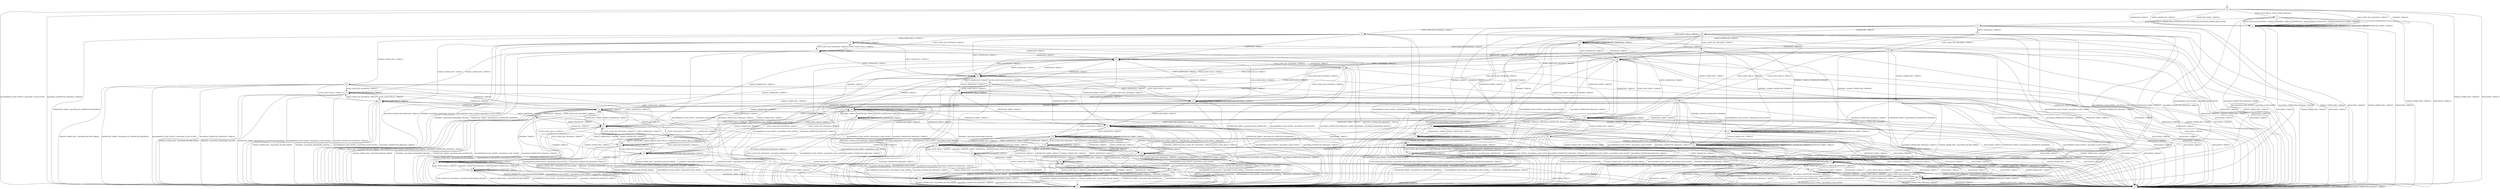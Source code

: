 digraph h5 {
s0 [label="s0"];
s1 [label="s1"];
s2 [label="s2"];
s3 [label="s3"];
s4 [label="s4"];
s5 [label="s5"];
s6 [label="s6"];
s7 [label="s7"];
s27 [label="s27"];
s28 [label="s28"];
s29 [label="s29"];
s53 [label="s53"];
s8 [label="s8"];
s9 [label="s9"];
s10 [label="s10"];
s11 [label="s11"];
s12 [label="s12"];
s24 [label="s24"];
s36 [label="s36"];
s37 [label="s37"];
s38 [label="s38"];
s39 [label="s39"];
s40 [label="s40"];
s54 [label="s54"];
s55 [label="s55"];
s57 [label="s57"];
s13 [label="s13"];
s14 [label="s14"];
s15 [label="s15"];
s16 [label="s16"];
s17 [label="s17"];
s18 [label="s18"];
s25 [label="s25"];
s26 [label="s26"];
s30 [label="s30"];
s31 [label="s31"];
s32 [label="s32"];
s47 [label="s47"];
s48 [label="s48"];
s49 [label="s49"];
s56 [label="s56"];
s19 [label="s19"];
s20 [label="s20"];
s21 [label="s21"];
s22 [label="s22"];
s33 [label="s33"];
s34 [label="s34"];
s35 [label="s35"];
s41 [label="s41"];
s42 [label="s42"];
s43 [label="s43"];
s52 [label="s52"];
s23 [label="s23"];
s44 [label="s44"];
s45 [label="s45"];
s46 [label="s46"];
s50 [label="s50"];
s51 [label="s51"];
s0 -> s1 [label="ECDH_CLIENT_HELLO / HELLO_VERIFY_REQUEST+"];
s0 -> s2 [label="ECDH_CLIENT_KEY_EXCHANGE / TIMEOUT"];
s0 -> s3 [label="CHANGE_CIPHER_SPEC / TIMEOUT"];
s0 -> s2 [label="FINISHED / TIMEOUT"];
s0 -> s3 [label="APPLICATION / TIMEOUT"];
s0 -> s2 [label="CERTIFICATE / TIMEOUT"];
s0 -> s2 [label="EMPTY_CERTIFICATE / TIMEOUT"];
s0 -> s2 [label="CERTIFICATE_VERIFY / TIMEOUT"];
s0 -> s4 [label="Alert(WARNING,CLOSE_NOTIFY) / Alert(FATAL,CLOSE_NOTIFY)"];
s0 -> s4 [label="Alert(FATAL,UNEXPECTED_MESSAGE) / TIMEOUT"];
s1 -> s5 [label="ECDH_CLIENT_HELLO / SERVER_HELLO,CERTIFICATE,ECDHE_SERVER_KEY_EXCHANGE,SERVER_HELLO_DONE"];
s1 -> s2 [label="ECDH_CLIENT_KEY_EXCHANGE / TIMEOUT"];
s1 -> s3 [label="CHANGE_CIPHER_SPEC / TIMEOUT"];
s1 -> s2 [label="FINISHED / TIMEOUT"];
s1 -> s3 [label="APPLICATION / TIMEOUT"];
s1 -> s2 [label="CERTIFICATE / TIMEOUT"];
s1 -> s2 [label="EMPTY_CERTIFICATE / TIMEOUT"];
s1 -> s2 [label="CERTIFICATE_VERIFY / TIMEOUT"];
s1 -> s4 [label="Alert(WARNING,CLOSE_NOTIFY) / Alert(FATAL,CLOSE_NOTIFY)"];
s1 -> s4 [label="Alert(FATAL,UNEXPECTED_MESSAGE) / TIMEOUT"];
s2 -> s2 [label="ECDH_CLIENT_HELLO / TIMEOUT"];
s2 -> s2 [label="ECDH_CLIENT_KEY_EXCHANGE / TIMEOUT"];
s2 -> s3 [label="CHANGE_CIPHER_SPEC / TIMEOUT"];
s2 -> s2 [label="FINISHED / TIMEOUT"];
s2 -> s3 [label="APPLICATION / TIMEOUT"];
s2 -> s2 [label="CERTIFICATE / TIMEOUT"];
s2 -> s2 [label="EMPTY_CERTIFICATE / TIMEOUT"];
s2 -> s2 [label="CERTIFICATE_VERIFY / TIMEOUT"];
s2 -> s4 [label="Alert(WARNING,CLOSE_NOTIFY) / Alert(FATAL,CLOSE_NOTIFY)"];
s2 -> s4 [label="Alert(FATAL,UNEXPECTED_MESSAGE) / TIMEOUT"];
s3 -> s3 [label="ECDH_CLIENT_HELLO / TIMEOUT"];
s3 -> s3 [label="ECDH_CLIENT_KEY_EXCHANGE / TIMEOUT"];
s3 -> s3 [label="CHANGE_CIPHER_SPEC / TIMEOUT"];
s3 -> s3 [label="FINISHED / TIMEOUT"];
s3 -> s3 [label="APPLICATION / TIMEOUT"];
s3 -> s3 [label="CERTIFICATE / TIMEOUT"];
s3 -> s3 [label="EMPTY_CERTIFICATE / TIMEOUT"];
s3 -> s3 [label="CERTIFICATE_VERIFY / TIMEOUT"];
s3 -> s3 [label="Alert(WARNING,CLOSE_NOTIFY) / TIMEOUT"];
s3 -> s3 [label="Alert(FATAL,UNEXPECTED_MESSAGE) / TIMEOUT"];
s4 -> s4 [label="ECDH_CLIENT_HELLO / SOCKET_CLOSED"];
s4 -> s4 [label="ECDH_CLIENT_KEY_EXCHANGE / SOCKET_CLOSED"];
s4 -> s4 [label="CHANGE_CIPHER_SPEC / SOCKET_CLOSED"];
s4 -> s4 [label="FINISHED / SOCKET_CLOSED"];
s4 -> s4 [label="APPLICATION / SOCKET_CLOSED"];
s4 -> s4 [label="CERTIFICATE / SOCKET_CLOSED"];
s4 -> s4 [label="EMPTY_CERTIFICATE / SOCKET_CLOSED"];
s4 -> s4 [label="CERTIFICATE_VERIFY / SOCKET_CLOSED"];
s4 -> s4 [label="Alert(WARNING,CLOSE_NOTIFY) / SOCKET_CLOSED"];
s4 -> s4 [label="Alert(FATAL,UNEXPECTED_MESSAGE) / SOCKET_CLOSED"];
s5 -> s27 [label="ECDH_CLIENT_HELLO / TIMEOUT"];
s5 -> s6 [label="ECDH_CLIENT_KEY_EXCHANGE / TIMEOUT"];
s5 -> s3 [label="CHANGE_CIPHER_SPEC / TIMEOUT"];
s5 -> s7 [label="FINISHED / TIMEOUT"];
s5 -> s3 [label="APPLICATION / TIMEOUT"];
s5 -> s28 [label="CERTIFICATE / TIMEOUT"];
s5 -> s53 [label="EMPTY_CERTIFICATE / TIMEOUT"];
s5 -> s29 [label="CERTIFICATE_VERIFY / TIMEOUT"];
s5 -> s4 [label="Alert(WARNING,CLOSE_NOTIFY) / Alert(FATAL,CLOSE_NOTIFY)"];
s5 -> s4 [label="Alert(FATAL,UNEXPECTED_MESSAGE) / TIMEOUT"];
s6 -> s8 [label="ECDH_CLIENT_HELLO / TIMEOUT"];
s6 -> s9 [label="ECDH_CLIENT_KEY_EXCHANGE / TIMEOUT"];
s6 -> s10 [label="CHANGE_CIPHER_SPEC / TIMEOUT"];
s6 -> s11 [label="FINISHED / CHANGE_CIPHER_SPEC,FINISHED"];
s6 -> s3 [label="APPLICATION / TIMEOUT"];
s6 -> s12 [label="CERTIFICATE / TIMEOUT"];
s6 -> s24 [label="EMPTY_CERTIFICATE / TIMEOUT"];
s6 -> s4 [label="CERTIFICATE_VERIFY / Alert(FATAL,NO_CERTIFICATE_RESERVED)"];
s6 -> s4 [label="Alert(WARNING,CLOSE_NOTIFY) / Alert(FATAL,CLOSE_NOTIFY)"];
s6 -> s4 [label="Alert(FATAL,UNEXPECTED_MESSAGE) / TIMEOUT"];
s7 -> s7 [label="ECDH_CLIENT_HELLO / TIMEOUT"];
s7 -> s4 [label="ECDH_CLIENT_KEY_EXCHANGE / Alert(FATAL,HANDSHAKE_FAILURE)"];
s7 -> s3 [label="CHANGE_CIPHER_SPEC / TIMEOUT"];
s7 -> s7 [label="FINISHED / TIMEOUT"];
s7 -> s3 [label="APPLICATION / TIMEOUT"];
s7 -> s7 [label="CERTIFICATE / TIMEOUT"];
s7 -> s7 [label="EMPTY_CERTIFICATE / TIMEOUT"];
s7 -> s29 [label="CERTIFICATE_VERIFY / TIMEOUT"];
s7 -> s4 [label="Alert(WARNING,CLOSE_NOTIFY) / Alert(FATAL,CLOSE_NOTIFY)"];
s7 -> s4 [label="Alert(FATAL,UNEXPECTED_MESSAGE) / TIMEOUT"];
s27 -> s27 [label="ECDH_CLIENT_HELLO / TIMEOUT"];
s27 -> s9 [label="ECDH_CLIENT_KEY_EXCHANGE / TIMEOUT"];
s27 -> s3 [label="CHANGE_CIPHER_SPEC / TIMEOUT"];
s27 -> s7 [label="FINISHED / TIMEOUT"];
s27 -> s3 [label="APPLICATION / TIMEOUT"];
s27 -> s36 [label="CERTIFICATE / TIMEOUT"];
s27 -> s27 [label="EMPTY_CERTIFICATE / TIMEOUT"];
s27 -> s29 [label="CERTIFICATE_VERIFY / TIMEOUT"];
s27 -> s4 [label="Alert(WARNING,CLOSE_NOTIFY) / Alert(FATAL,CLOSE_NOTIFY)"];
s27 -> s4 [label="Alert(FATAL,UNEXPECTED_MESSAGE) / TIMEOUT"];
s28 -> s54 [label="ECDH_CLIENT_HELLO / TIMEOUT"];
s28 -> s37 [label="ECDH_CLIENT_KEY_EXCHANGE / TIMEOUT"];
s28 -> s3 [label="CHANGE_CIPHER_SPEC / TIMEOUT"];
s28 -> s38 [label="FINISHED / TIMEOUT"];
s28 -> s3 [label="APPLICATION / TIMEOUT"];
s28 -> s36 [label="CERTIFICATE / TIMEOUT"];
s28 -> s27 [label="EMPTY_CERTIFICATE / TIMEOUT"];
s28 -> s57 [label="CERTIFICATE_VERIFY / TIMEOUT"];
s28 -> s4 [label="Alert(WARNING,CLOSE_NOTIFY) / Alert(FATAL,CLOSE_NOTIFY)"];
s28 -> s4 [label="Alert(FATAL,UNEXPECTED_MESSAGE) / TIMEOUT"];
s29 -> s29 [label="ECDH_CLIENT_HELLO / TIMEOUT"];
s29 -> s39 [label="ECDH_CLIENT_KEY_EXCHANGE / TIMEOUT"];
s29 -> s3 [label="CHANGE_CIPHER_SPEC / TIMEOUT"];
s29 -> s29 [label="FINISHED / TIMEOUT"];
s29 -> s3 [label="APPLICATION / TIMEOUT"];
s29 -> s40 [label="CERTIFICATE / TIMEOUT"];
s29 -> s29 [label="EMPTY_CERTIFICATE / TIMEOUT"];
s29 -> s29 [label="CERTIFICATE_VERIFY / TIMEOUT"];
s29 -> s4 [label="Alert(WARNING,CLOSE_NOTIFY) / Alert(FATAL,CLOSE_NOTIFY)"];
s29 -> s4 [label="Alert(FATAL,UNEXPECTED_MESSAGE) / TIMEOUT"];
s53 -> s54 [label="ECDH_CLIENT_HELLO / TIMEOUT"];
s53 -> s55 [label="ECDH_CLIENT_KEY_EXCHANGE / TIMEOUT"];
s53 -> s3 [label="CHANGE_CIPHER_SPEC / TIMEOUT"];
s53 -> s38 [label="FINISHED / TIMEOUT"];
s53 -> s3 [label="APPLICATION / TIMEOUT"];
s53 -> s36 [label="CERTIFICATE / TIMEOUT"];
s53 -> s27 [label="EMPTY_CERTIFICATE / TIMEOUT"];
s53 -> s57 [label="CERTIFICATE_VERIFY / TIMEOUT"];
s53 -> s4 [label="Alert(WARNING,CLOSE_NOTIFY) / Alert(FATAL,CLOSE_NOTIFY)"];
s53 -> s4 [label="Alert(FATAL,UNEXPECTED_MESSAGE) / TIMEOUT"];
s8 -> s8 [label="ECDH_CLIENT_HELLO / TIMEOUT"];
s8 -> s9 [label="ECDH_CLIENT_KEY_EXCHANGE / TIMEOUT"];
s8 -> s13 [label="CHANGE_CIPHER_SPEC / TIMEOUT"];
s8 -> s4 [label="FINISHED / Alert(FATAL,HANDSHAKE_FAILURE)"];
s8 -> s3 [label="APPLICATION / TIMEOUT"];
s8 -> s12 [label="CERTIFICATE / TIMEOUT"];
s8 -> s24 [label="EMPTY_CERTIFICATE / TIMEOUT"];
s8 -> s30 [label="CERTIFICATE_VERIFY / TIMEOUT"];
s8 -> s4 [label="Alert(WARNING,CLOSE_NOTIFY) / Alert(FATAL,CLOSE_NOTIFY)"];
s8 -> s4 [label="Alert(FATAL,UNEXPECTED_MESSAGE) / TIMEOUT"];
s9 -> s8 [label="ECDH_CLIENT_HELLO / TIMEOUT"];
s9 -> s9 [label="ECDH_CLIENT_KEY_EXCHANGE / TIMEOUT"];
s9 -> s14 [label="CHANGE_CIPHER_SPEC / TIMEOUT"];
s9 -> s4 [label="FINISHED / Alert(FATAL,HANDSHAKE_FAILURE)"];
s9 -> s3 [label="APPLICATION / TIMEOUT"];
s9 -> s12 [label="CERTIFICATE / TIMEOUT"];
s9 -> s24 [label="EMPTY_CERTIFICATE / TIMEOUT"];
s9 -> s4 [label="CERTIFICATE_VERIFY / Alert(FATAL,NO_CERTIFICATE_RESERVED)"];
s9 -> s4 [label="Alert(WARNING,CLOSE_NOTIFY) / Alert(FATAL,CLOSE_NOTIFY)"];
s9 -> s4 [label="Alert(FATAL,UNEXPECTED_MESSAGE) / TIMEOUT"];
s10 -> s13 [label="ECDH_CLIENT_HELLO / TIMEOUT"];
s10 -> s14 [label="ECDH_CLIENT_KEY_EXCHANGE / TIMEOUT"];
s10 -> s4 [label="CHANGE_CIPHER_SPEC / Alert(FATAL,DECODE_ERROR)"];
s10 -> s15 [label="FINISHED / CHANGE_CIPHER_SPEC,FINISHED"];
s10 -> s3 [label="APPLICATION / TIMEOUT"];
s10 -> s16 [label="CERTIFICATE / TIMEOUT"];
s10 -> s17 [label="EMPTY_CERTIFICATE / TIMEOUT"];
s10 -> s4 [label="CERTIFICATE_VERIFY / Alert(FATAL,NO_CERTIFICATE_RESERVED)"];
s10 -> s4 [label="Alert(WARNING,CLOSE_NOTIFY) / Alert(FATAL,CLOSE_NOTIFY)"];
s10 -> s4 [label="Alert(FATAL,UNEXPECTED_MESSAGE) / TIMEOUT"];
s11 -> s11 [label="ECDH_CLIENT_HELLO / TIMEOUT"];
s11 -> s11 [label="ECDH_CLIENT_KEY_EXCHANGE / TIMEOUT"];
s11 -> s15 [label="CHANGE_CIPHER_SPEC / TIMEOUT"];
s11 -> s11 [label="FINISHED / TIMEOUT"];
s11 -> s4 [label="APPLICATION / APPLICATION"];
s11 -> s11 [label="CERTIFICATE / TIMEOUT"];
s11 -> s11 [label="EMPTY_CERTIFICATE / TIMEOUT"];
s11 -> s11 [label="CERTIFICATE_VERIFY / TIMEOUT"];
s11 -> s4 [label="Alert(WARNING,CLOSE_NOTIFY) / Alert(FATAL,CLOSE_NOTIFY)"];
s11 -> s4 [label="Alert(FATAL,UNEXPECTED_MESSAGE) / TIMEOUT"];
s12 -> s25 [label="ECDH_CLIENT_HELLO / TIMEOUT"];
s12 -> s18 [label="ECDH_CLIENT_KEY_EXCHANGE / TIMEOUT"];
s12 -> s16 [label="CHANGE_CIPHER_SPEC / TIMEOUT"];
s12 -> s31 [label="FINISHED / TIMEOUT"];
s12 -> s3 [label="APPLICATION / TIMEOUT"];
s12 -> s12 [label="CERTIFICATE / TIMEOUT"];
s12 -> s24 [label="EMPTY_CERTIFICATE / TIMEOUT"];
s12 -> s32 [label="CERTIFICATE_VERIFY / TIMEOUT"];
s12 -> s4 [label="Alert(WARNING,CLOSE_NOTIFY) / Alert(FATAL,CLOSE_NOTIFY)"];
s12 -> s4 [label="Alert(FATAL,UNEXPECTED_MESSAGE) / TIMEOUT"];
s24 -> s25 [label="ECDH_CLIENT_HELLO / TIMEOUT"];
s24 -> s26 [label="ECDH_CLIENT_KEY_EXCHANGE / TIMEOUT"];
s24 -> s17 [label="CHANGE_CIPHER_SPEC / TIMEOUT"];
s24 -> s31 [label="FINISHED / TIMEOUT"];
s24 -> s3 [label="APPLICATION / TIMEOUT"];
s24 -> s12 [label="CERTIFICATE / TIMEOUT"];
s24 -> s24 [label="EMPTY_CERTIFICATE / TIMEOUT"];
s24 -> s32 [label="CERTIFICATE_VERIFY / TIMEOUT"];
s24 -> s4 [label="Alert(WARNING,CLOSE_NOTIFY) / Alert(FATAL,CLOSE_NOTIFY)"];
s24 -> s4 [label="Alert(FATAL,UNEXPECTED_MESSAGE) / TIMEOUT"];
s36 -> s54 [label="ECDH_CLIENT_HELLO / TIMEOUT"];
s36 -> s18 [label="ECDH_CLIENT_KEY_EXCHANGE / TIMEOUT"];
s36 -> s3 [label="CHANGE_CIPHER_SPEC / TIMEOUT"];
s36 -> s38 [label="FINISHED / TIMEOUT"];
s36 -> s3 [label="APPLICATION / TIMEOUT"];
s36 -> s36 [label="CERTIFICATE / TIMEOUT"];
s36 -> s27 [label="EMPTY_CERTIFICATE / TIMEOUT"];
s36 -> s57 [label="CERTIFICATE_VERIFY / TIMEOUT"];
s36 -> s4 [label="Alert(WARNING,CLOSE_NOTIFY) / Alert(FATAL,CLOSE_NOTIFY)"];
s36 -> s4 [label="Alert(FATAL,UNEXPECTED_MESSAGE) / TIMEOUT"];
s37 -> s22 [label="ECDH_CLIENT_HELLO / TIMEOUT"];
s37 -> s25 [label="ECDH_CLIENT_KEY_EXCHANGE / TIMEOUT"];
s37 -> s47 [label="CHANGE_CIPHER_SPEC / TIMEOUT"];
s37 -> s11 [label="FINISHED / CHANGE_CIPHER_SPEC,FINISHED"];
s37 -> s3 [label="APPLICATION / TIMEOUT"];
s37 -> s12 [label="CERTIFICATE / TIMEOUT"];
s37 -> s24 [label="EMPTY_CERTIFICATE / TIMEOUT"];
s37 -> s48 [label="CERTIFICATE_VERIFY / TIMEOUT"];
s37 -> s4 [label="Alert(WARNING,CLOSE_NOTIFY) / Alert(FATAL,CLOSE_NOTIFY)"];
s37 -> s4 [label="Alert(FATAL,UNEXPECTED_MESSAGE) / TIMEOUT"];
s38 -> s38 [label="ECDH_CLIENT_HELLO / TIMEOUT"];
s38 -> s38 [label="ECDH_CLIENT_KEY_EXCHANGE / TIMEOUT"];
s38 -> s3 [label="CHANGE_CIPHER_SPEC / TIMEOUT"];
s38 -> s38 [label="FINISHED / TIMEOUT"];
s38 -> s3 [label="APPLICATION / TIMEOUT"];
s38 -> s7 [label="CERTIFICATE / TIMEOUT"];
s38 -> s7 [label="EMPTY_CERTIFICATE / TIMEOUT"];
s38 -> s57 [label="CERTIFICATE_VERIFY / TIMEOUT"];
s38 -> s4 [label="Alert(WARNING,CLOSE_NOTIFY) / Alert(FATAL,CLOSE_NOTIFY)"];
s38 -> s4 [label="Alert(FATAL,UNEXPECTED_MESSAGE) / TIMEOUT"];
s39 -> s29 [label="ECDH_CLIENT_HELLO / TIMEOUT"];
s39 -> s39 [label="ECDH_CLIENT_KEY_EXCHANGE / TIMEOUT"];
s39 -> s3 [label="CHANGE_CIPHER_SPEC / TIMEOUT"];
s39 -> s29 [label="FINISHED / TIMEOUT"];
s39 -> s3 [label="APPLICATION / TIMEOUT"];
s39 -> s40 [label="CERTIFICATE / TIMEOUT"];
s39 -> s29 [label="EMPTY_CERTIFICATE / TIMEOUT"];
s39 -> s4 [label="CERTIFICATE_VERIFY / Alert(FATAL,NO_CERTIFICATE_RESERVED)"];
s39 -> s4 [label="Alert(WARNING,CLOSE_NOTIFY) / Alert(FATAL,CLOSE_NOTIFY)"];
s39 -> s4 [label="Alert(FATAL,UNEXPECTED_MESSAGE) / TIMEOUT"];
s40 -> s57 [label="ECDH_CLIENT_HELLO / TIMEOUT"];
s40 -> s49 [label="ECDH_CLIENT_KEY_EXCHANGE / TIMEOUT"];
s40 -> s3 [label="CHANGE_CIPHER_SPEC / TIMEOUT"];
s40 -> s57 [label="FINISHED / TIMEOUT"];
s40 -> s3 [label="APPLICATION / TIMEOUT"];
s40 -> s40 [label="CERTIFICATE / TIMEOUT"];
s40 -> s29 [label="EMPTY_CERTIFICATE / TIMEOUT"];
s40 -> s57 [label="CERTIFICATE_VERIFY / TIMEOUT"];
s40 -> s4 [label="Alert(WARNING,CLOSE_NOTIFY) / Alert(FATAL,CLOSE_NOTIFY)"];
s40 -> s4 [label="Alert(FATAL,UNEXPECTED_MESSAGE) / TIMEOUT"];
s54 -> s54 [label="ECDH_CLIENT_HELLO / TIMEOUT"];
s54 -> s54 [label="ECDH_CLIENT_KEY_EXCHANGE / TIMEOUT"];
s54 -> s3 [label="CHANGE_CIPHER_SPEC / TIMEOUT"];
s54 -> s38 [label="FINISHED / TIMEOUT"];
s54 -> s3 [label="APPLICATION / TIMEOUT"];
s54 -> s36 [label="CERTIFICATE / TIMEOUT"];
s54 -> s27 [label="EMPTY_CERTIFICATE / TIMEOUT"];
s54 -> s57 [label="CERTIFICATE_VERIFY / TIMEOUT"];
s54 -> s4 [label="Alert(WARNING,CLOSE_NOTIFY) / Alert(FATAL,CLOSE_NOTIFY)"];
s54 -> s4 [label="Alert(FATAL,UNEXPECTED_MESSAGE) / TIMEOUT"];
s55 -> s22 [label="ECDH_CLIENT_HELLO / TIMEOUT"];
s55 -> s25 [label="ECDH_CLIENT_KEY_EXCHANGE / TIMEOUT"];
s55 -> s56 [label="CHANGE_CIPHER_SPEC / TIMEOUT"];
s55 -> s11 [label="FINISHED / CHANGE_CIPHER_SPEC,FINISHED"];
s55 -> s3 [label="APPLICATION / TIMEOUT"];
s55 -> s12 [label="CERTIFICATE / TIMEOUT"];
s55 -> s24 [label="EMPTY_CERTIFICATE / TIMEOUT"];
s55 -> s4 [label="CERTIFICATE_VERIFY / Alert(FATAL,NO_CERTIFICATE_RESERVED)"];
s55 -> s4 [label="Alert(WARNING,CLOSE_NOTIFY) / Alert(FATAL,CLOSE_NOTIFY)"];
s55 -> s4 [label="Alert(FATAL,UNEXPECTED_MESSAGE) / TIMEOUT"];
s57 -> s57 [label="ECDH_CLIENT_HELLO / TIMEOUT"];
s57 -> s57 [label="ECDH_CLIENT_KEY_EXCHANGE / TIMEOUT"];
s57 -> s3 [label="CHANGE_CIPHER_SPEC / TIMEOUT"];
s57 -> s57 [label="FINISHED / TIMEOUT"];
s57 -> s3 [label="APPLICATION / TIMEOUT"];
s57 -> s40 [label="CERTIFICATE / TIMEOUT"];
s57 -> s29 [label="EMPTY_CERTIFICATE / TIMEOUT"];
s57 -> s57 [label="CERTIFICATE_VERIFY / TIMEOUT"];
s57 -> s4 [label="Alert(WARNING,CLOSE_NOTIFY) / Alert(FATAL,CLOSE_NOTIFY)"];
s57 -> s4 [label="Alert(FATAL,UNEXPECTED_MESSAGE) / TIMEOUT"];
s13 -> s13 [label="ECDH_CLIENT_HELLO / TIMEOUT"];
s13 -> s14 [label="ECDH_CLIENT_KEY_EXCHANGE / TIMEOUT"];
s13 -> s4 [label="CHANGE_CIPHER_SPEC / Alert(FATAL,DECODE_ERROR)"];
s13 -> s4 [label="FINISHED / Alert(FATAL,HANDSHAKE_FAILURE)"];
s13 -> s3 [label="APPLICATION / TIMEOUT"];
s13 -> s16 [label="CERTIFICATE / TIMEOUT"];
s13 -> s17 [label="EMPTY_CERTIFICATE / TIMEOUT"];
s13 -> s33 [label="CERTIFICATE_VERIFY / TIMEOUT"];
s13 -> s4 [label="Alert(WARNING,CLOSE_NOTIFY) / Alert(FATAL,CLOSE_NOTIFY)"];
s13 -> s4 [label="Alert(FATAL,UNEXPECTED_MESSAGE) / TIMEOUT"];
s14 -> s13 [label="ECDH_CLIENT_HELLO / TIMEOUT"];
s14 -> s14 [label="ECDH_CLIENT_KEY_EXCHANGE / TIMEOUT"];
s14 -> s4 [label="CHANGE_CIPHER_SPEC / Alert(FATAL,DECODE_ERROR)"];
s14 -> s4 [label="FINISHED / Alert(FATAL,HANDSHAKE_FAILURE)"];
s14 -> s3 [label="APPLICATION / TIMEOUT"];
s14 -> s16 [label="CERTIFICATE / TIMEOUT"];
s14 -> s17 [label="EMPTY_CERTIFICATE / TIMEOUT"];
s14 -> s4 [label="CERTIFICATE_VERIFY / Alert(FATAL,NO_CERTIFICATE_RESERVED)"];
s14 -> s4 [label="Alert(WARNING,CLOSE_NOTIFY) / Alert(FATAL,CLOSE_NOTIFY)"];
s14 -> s4 [label="Alert(FATAL,UNEXPECTED_MESSAGE) / TIMEOUT"];
s15 -> s15 [label="ECDH_CLIENT_HELLO / TIMEOUT"];
s15 -> s15 [label="ECDH_CLIENT_KEY_EXCHANGE / TIMEOUT"];
s15 -> s4 [label="CHANGE_CIPHER_SPEC / Alert(FATAL,DECODE_ERROR)"];
s15 -> s15 [label="FINISHED / TIMEOUT"];
s15 -> s4 [label="APPLICATION / APPLICATION"];
s15 -> s15 [label="CERTIFICATE / TIMEOUT"];
s15 -> s15 [label="EMPTY_CERTIFICATE / TIMEOUT"];
s15 -> s15 [label="CERTIFICATE_VERIFY / TIMEOUT"];
s15 -> s4 [label="Alert(WARNING,CLOSE_NOTIFY) / Alert(FATAL,CLOSE_NOTIFY)"];
s15 -> s4 [label="Alert(FATAL,UNEXPECTED_MESSAGE) / TIMEOUT"];
s16 -> s19 [label="ECDH_CLIENT_HELLO / TIMEOUT"];
s16 -> s20 [label="ECDH_CLIENT_KEY_EXCHANGE / TIMEOUT"];
s16 -> s4 [label="CHANGE_CIPHER_SPEC / Alert(FATAL,DECODE_ERROR)"];
s16 -> s34 [label="FINISHED / TIMEOUT"];
s16 -> s3 [label="APPLICATION / TIMEOUT"];
s16 -> s16 [label="CERTIFICATE / TIMEOUT"];
s16 -> s17 [label="EMPTY_CERTIFICATE / TIMEOUT"];
s16 -> s35 [label="CERTIFICATE_VERIFY / TIMEOUT"];
s16 -> s4 [label="Alert(WARNING,CLOSE_NOTIFY) / Alert(FATAL,CLOSE_NOTIFY)"];
s16 -> s4 [label="Alert(FATAL,UNEXPECTED_MESSAGE) / TIMEOUT"];
s17 -> s19 [label="ECDH_CLIENT_HELLO / TIMEOUT"];
s17 -> s21 [label="ECDH_CLIENT_KEY_EXCHANGE / TIMEOUT"];
s17 -> s4 [label="CHANGE_CIPHER_SPEC / Alert(FATAL,DECODE_ERROR)"];
s17 -> s34 [label="FINISHED / TIMEOUT"];
s17 -> s3 [label="APPLICATION / TIMEOUT"];
s17 -> s16 [label="CERTIFICATE / TIMEOUT"];
s17 -> s17 [label="EMPTY_CERTIFICATE / TIMEOUT"];
s17 -> s35 [label="CERTIFICATE_VERIFY / TIMEOUT"];
s17 -> s4 [label="Alert(WARNING,CLOSE_NOTIFY) / Alert(FATAL,CLOSE_NOTIFY)"];
s17 -> s4 [label="Alert(FATAL,UNEXPECTED_MESSAGE) / TIMEOUT"];
s18 -> s22 [label="ECDH_CLIENT_HELLO / TIMEOUT"];
s18 -> s25 [label="ECDH_CLIENT_KEY_EXCHANGE / TIMEOUT"];
s18 -> s20 [label="CHANGE_CIPHER_SPEC / TIMEOUT"];
s18 -> s4 [label="FINISHED / Alert(FATAL,HANDSHAKE_FAILURE)"];
s18 -> s3 [label="APPLICATION / TIMEOUT"];
s18 -> s12 [label="CERTIFICATE / TIMEOUT"];
s18 -> s24 [label="EMPTY_CERTIFICATE / TIMEOUT"];
s18 -> s4 [label="CERTIFICATE_VERIFY / Alert(FATAL,BAD_CERTIFICATE)"];
s18 -> s4 [label="Alert(WARNING,CLOSE_NOTIFY) / Alert(FATAL,CLOSE_NOTIFY)"];
s18 -> s4 [label="Alert(FATAL,UNEXPECTED_MESSAGE) / TIMEOUT"];
s25 -> s25 [label="ECDH_CLIENT_HELLO / TIMEOUT"];
s25 -> s25 [label="ECDH_CLIENT_KEY_EXCHANGE / TIMEOUT"];
s25 -> s19 [label="CHANGE_CIPHER_SPEC / TIMEOUT"];
s25 -> s31 [label="FINISHED / TIMEOUT"];
s25 -> s3 [label="APPLICATION / TIMEOUT"];
s25 -> s12 [label="CERTIFICATE / TIMEOUT"];
s25 -> s24 [label="EMPTY_CERTIFICATE / TIMEOUT"];
s25 -> s32 [label="CERTIFICATE_VERIFY / TIMEOUT"];
s25 -> s4 [label="Alert(WARNING,CLOSE_NOTIFY) / Alert(FATAL,CLOSE_NOTIFY)"];
s25 -> s4 [label="Alert(FATAL,UNEXPECTED_MESSAGE) / TIMEOUT"];
s26 -> s22 [label="ECDH_CLIENT_HELLO / TIMEOUT"];
s26 -> s25 [label="ECDH_CLIENT_KEY_EXCHANGE / TIMEOUT"];
s26 -> s21 [label="CHANGE_CIPHER_SPEC / TIMEOUT"];
s26 -> s4 [label="FINISHED / Alert(FATAL,HANDSHAKE_FAILURE)"];
s26 -> s3 [label="APPLICATION / TIMEOUT"];
s26 -> s12 [label="CERTIFICATE / TIMEOUT"];
s26 -> s24 [label="EMPTY_CERTIFICATE / TIMEOUT"];
s26 -> s4 [label="CERTIFICATE_VERIFY / Alert(FATAL,NO_CERTIFICATE_RESERVED)"];
s26 -> s4 [label="Alert(WARNING,CLOSE_NOTIFY) / Alert(FATAL,CLOSE_NOTIFY)"];
s26 -> s4 [label="Alert(FATAL,UNEXPECTED_MESSAGE) / TIMEOUT"];
s30 -> s30 [label="ECDH_CLIENT_HELLO / TIMEOUT"];
s30 -> s41 [label="ECDH_CLIENT_KEY_EXCHANGE / TIMEOUT"];
s30 -> s33 [label="CHANGE_CIPHER_SPEC / TIMEOUT"];
s30 -> s30 [label="FINISHED / TIMEOUT"];
s30 -> s3 [label="APPLICATION / TIMEOUT"];
s30 -> s42 [label="CERTIFICATE / TIMEOUT"];
s30 -> s30 [label="EMPTY_CERTIFICATE / TIMEOUT"];
s30 -> s30 [label="CERTIFICATE_VERIFY / TIMEOUT"];
s30 -> s4 [label="Alert(WARNING,CLOSE_NOTIFY) / Alert(FATAL,CLOSE_NOTIFY)"];
s30 -> s4 [label="Alert(FATAL,UNEXPECTED_MESSAGE) / TIMEOUT"];
s31 -> s31 [label="ECDH_CLIENT_HELLO / TIMEOUT"];
s31 -> s31 [label="ECDH_CLIENT_KEY_EXCHANGE / TIMEOUT"];
s31 -> s34 [label="CHANGE_CIPHER_SPEC / TIMEOUT"];
s31 -> s31 [label="FINISHED / TIMEOUT"];
s31 -> s3 [label="APPLICATION / TIMEOUT"];
s31 -> s43 [label="CERTIFICATE / TIMEOUT"];
s31 -> s43 [label="EMPTY_CERTIFICATE / TIMEOUT"];
s31 -> s32 [label="CERTIFICATE_VERIFY / TIMEOUT"];
s31 -> s4 [label="Alert(WARNING,CLOSE_NOTIFY) / Alert(FATAL,CLOSE_NOTIFY)"];
s31 -> s4 [label="Alert(FATAL,UNEXPECTED_MESSAGE) / TIMEOUT"];
s32 -> s32 [label="ECDH_CLIENT_HELLO / TIMEOUT"];
s32 -> s32 [label="ECDH_CLIENT_KEY_EXCHANGE / TIMEOUT"];
s32 -> s35 [label="CHANGE_CIPHER_SPEC / TIMEOUT"];
s32 -> s32 [label="FINISHED / TIMEOUT"];
s32 -> s3 [label="APPLICATION / TIMEOUT"];
s32 -> s42 [label="CERTIFICATE / TIMEOUT"];
s32 -> s30 [label="EMPTY_CERTIFICATE / TIMEOUT"];
s32 -> s32 [label="CERTIFICATE_VERIFY / TIMEOUT"];
s32 -> s4 [label="Alert(WARNING,CLOSE_NOTIFY) / Alert(FATAL,CLOSE_NOTIFY)"];
s32 -> s4 [label="Alert(FATAL,UNEXPECTED_MESSAGE) / TIMEOUT"];
s47 -> s23 [label="ECDH_CLIENT_HELLO / TIMEOUT"];
s47 -> s19 [label="ECDH_CLIENT_KEY_EXCHANGE / TIMEOUT"];
s47 -> s4 [label="CHANGE_CIPHER_SPEC / Alert(FATAL,DECODE_ERROR)"];
s47 -> s15 [label="FINISHED / CHANGE_CIPHER_SPEC,FINISHED"];
s47 -> s3 [label="APPLICATION / TIMEOUT"];
s47 -> s16 [label="CERTIFICATE / TIMEOUT"];
s47 -> s17 [label="EMPTY_CERTIFICATE / TIMEOUT"];
s47 -> s52 [label="CERTIFICATE_VERIFY / TIMEOUT"];
s47 -> s4 [label="Alert(WARNING,CLOSE_NOTIFY) / Alert(FATAL,CLOSE_NOTIFY)"];
s47 -> s4 [label="Alert(FATAL,UNEXPECTED_MESSAGE) / TIMEOUT"];
s48 -> s4 [label="ECDH_CLIENT_HELLO / Alert(FATAL,BAD_CERTIFICATE)"];
s48 -> s32 [label="ECDH_CLIENT_KEY_EXCHANGE / TIMEOUT"];
s48 -> s52 [label="CHANGE_CIPHER_SPEC / TIMEOUT"];
s48 -> s11 [label="FINISHED / CHANGE_CIPHER_SPEC,FINISHED"];
s48 -> s3 [label="APPLICATION / TIMEOUT"];
s48 -> s42 [label="CERTIFICATE / TIMEOUT"];
s48 -> s30 [label="EMPTY_CERTIFICATE / TIMEOUT"];
s48 -> s32 [label="CERTIFICATE_VERIFY / TIMEOUT"];
s48 -> s4 [label="Alert(WARNING,CLOSE_NOTIFY) / Alert(FATAL,CLOSE_NOTIFY)"];
s48 -> s4 [label="Alert(FATAL,UNEXPECTED_MESSAGE) / TIMEOUT"];
s49 -> s57 [label="ECDH_CLIENT_HELLO / TIMEOUT"];
s49 -> s57 [label="ECDH_CLIENT_KEY_EXCHANGE / TIMEOUT"];
s49 -> s3 [label="CHANGE_CIPHER_SPEC / TIMEOUT"];
s49 -> s57 [label="FINISHED / TIMEOUT"];
s49 -> s3 [label="APPLICATION / TIMEOUT"];
s49 -> s40 [label="CERTIFICATE / TIMEOUT"];
s49 -> s29 [label="EMPTY_CERTIFICATE / TIMEOUT"];
s49 -> s4 [label="CERTIFICATE_VERIFY / Alert(FATAL,BAD_CERTIFICATE)"];
s49 -> s4 [label="Alert(WARNING,CLOSE_NOTIFY) / Alert(FATAL,CLOSE_NOTIFY)"];
s49 -> s4 [label="Alert(FATAL,UNEXPECTED_MESSAGE) / TIMEOUT"];
s56 -> s23 [label="ECDH_CLIENT_HELLO / TIMEOUT"];
s56 -> s19 [label="ECDH_CLIENT_KEY_EXCHANGE / TIMEOUT"];
s56 -> s4 [label="CHANGE_CIPHER_SPEC / Alert(FATAL,DECODE_ERROR)"];
s56 -> s15 [label="FINISHED / CHANGE_CIPHER_SPEC,FINISHED"];
s56 -> s3 [label="APPLICATION / TIMEOUT"];
s56 -> s16 [label="CERTIFICATE / TIMEOUT"];
s56 -> s17 [label="EMPTY_CERTIFICATE / TIMEOUT"];
s56 -> s4 [label="CERTIFICATE_VERIFY / Alert(FATAL,NO_CERTIFICATE_RESERVED)"];
s56 -> s4 [label="Alert(WARNING,CLOSE_NOTIFY) / Alert(FATAL,CLOSE_NOTIFY)"];
s56 -> s4 [label="Alert(FATAL,UNEXPECTED_MESSAGE) / TIMEOUT"];
s19 -> s19 [label="ECDH_CLIENT_HELLO / TIMEOUT"];
s19 -> s19 [label="ECDH_CLIENT_KEY_EXCHANGE / TIMEOUT"];
s19 -> s4 [label="CHANGE_CIPHER_SPEC / Alert(FATAL,DECODE_ERROR)"];
s19 -> s34 [label="FINISHED / TIMEOUT"];
s19 -> s3 [label="APPLICATION / TIMEOUT"];
s19 -> s16 [label="CERTIFICATE / TIMEOUT"];
s19 -> s17 [label="EMPTY_CERTIFICATE / TIMEOUT"];
s19 -> s35 [label="CERTIFICATE_VERIFY / TIMEOUT"];
s19 -> s4 [label="Alert(WARNING,CLOSE_NOTIFY) / Alert(FATAL,CLOSE_NOTIFY)"];
s19 -> s4 [label="Alert(FATAL,UNEXPECTED_MESSAGE) / TIMEOUT"];
s20 -> s23 [label="ECDH_CLIENT_HELLO / TIMEOUT"];
s20 -> s19 [label="ECDH_CLIENT_KEY_EXCHANGE / TIMEOUT"];
s20 -> s4 [label="CHANGE_CIPHER_SPEC / Alert(FATAL,DECODE_ERROR)"];
s20 -> s4 [label="FINISHED / Alert(FATAL,HANDSHAKE_FAILURE)"];
s20 -> s3 [label="APPLICATION / TIMEOUT"];
s20 -> s16 [label="CERTIFICATE / TIMEOUT"];
s20 -> s17 [label="EMPTY_CERTIFICATE / TIMEOUT"];
s20 -> s4 [label="CERTIFICATE_VERIFY / Alert(FATAL,BAD_CERTIFICATE)"];
s20 -> s4 [label="Alert(WARNING,CLOSE_NOTIFY) / Alert(FATAL,CLOSE_NOTIFY)"];
s20 -> s4 [label="Alert(FATAL,UNEXPECTED_MESSAGE) / TIMEOUT"];
s21 -> s23 [label="ECDH_CLIENT_HELLO / TIMEOUT"];
s21 -> s19 [label="ECDH_CLIENT_KEY_EXCHANGE / TIMEOUT"];
s21 -> s4 [label="CHANGE_CIPHER_SPEC / Alert(FATAL,DECODE_ERROR)"];
s21 -> s4 [label="FINISHED / Alert(FATAL,HANDSHAKE_FAILURE)"];
s21 -> s3 [label="APPLICATION / TIMEOUT"];
s21 -> s16 [label="CERTIFICATE / TIMEOUT"];
s21 -> s17 [label="EMPTY_CERTIFICATE / TIMEOUT"];
s21 -> s4 [label="CERTIFICATE_VERIFY / Alert(FATAL,NO_CERTIFICATE_RESERVED)"];
s21 -> s4 [label="Alert(WARNING,CLOSE_NOTIFY) / Alert(FATAL,CLOSE_NOTIFY)"];
s21 -> s4 [label="Alert(FATAL,UNEXPECTED_MESSAGE) / TIMEOUT"];
s22 -> s22 [label="ECDH_CLIENT_HELLO / TIMEOUT"];
s22 -> s25 [label="ECDH_CLIENT_KEY_EXCHANGE / TIMEOUT"];
s22 -> s23 [label="CHANGE_CIPHER_SPEC / TIMEOUT"];
s22 -> s4 [label="FINISHED / Alert(FATAL,HANDSHAKE_FAILURE)"];
s22 -> s3 [label="APPLICATION / TIMEOUT"];
s22 -> s12 [label="CERTIFICATE / TIMEOUT"];
s22 -> s24 [label="EMPTY_CERTIFICATE / TIMEOUT"];
s22 -> s32 [label="CERTIFICATE_VERIFY / TIMEOUT"];
s22 -> s4 [label="Alert(WARNING,CLOSE_NOTIFY) / Alert(FATAL,CLOSE_NOTIFY)"];
s22 -> s4 [label="Alert(FATAL,UNEXPECTED_MESSAGE) / TIMEOUT"];
s33 -> s33 [label="ECDH_CLIENT_HELLO / TIMEOUT"];
s33 -> s44 [label="ECDH_CLIENT_KEY_EXCHANGE / TIMEOUT"];
s33 -> s4 [label="CHANGE_CIPHER_SPEC / Alert(FATAL,DECODE_ERROR)"];
s33 -> s33 [label="FINISHED / TIMEOUT"];
s33 -> s3 [label="APPLICATION / TIMEOUT"];
s33 -> s45 [label="CERTIFICATE / TIMEOUT"];
s33 -> s33 [label="EMPTY_CERTIFICATE / TIMEOUT"];
s33 -> s33 [label="CERTIFICATE_VERIFY / TIMEOUT"];
s33 -> s4 [label="Alert(WARNING,CLOSE_NOTIFY) / Alert(FATAL,CLOSE_NOTIFY)"];
s33 -> s4 [label="Alert(FATAL,UNEXPECTED_MESSAGE) / TIMEOUT"];
s34 -> s34 [label="ECDH_CLIENT_HELLO / TIMEOUT"];
s34 -> s34 [label="ECDH_CLIENT_KEY_EXCHANGE / TIMEOUT"];
s34 -> s4 [label="CHANGE_CIPHER_SPEC / Alert(FATAL,DECODE_ERROR)"];
s34 -> s34 [label="FINISHED / TIMEOUT"];
s34 -> s3 [label="APPLICATION / TIMEOUT"];
s34 -> s46 [label="CERTIFICATE / TIMEOUT"];
s34 -> s46 [label="EMPTY_CERTIFICATE / TIMEOUT"];
s34 -> s35 [label="CERTIFICATE_VERIFY / TIMEOUT"];
s34 -> s4 [label="Alert(WARNING,CLOSE_NOTIFY) / Alert(FATAL,CLOSE_NOTIFY)"];
s34 -> s4 [label="Alert(FATAL,UNEXPECTED_MESSAGE) / TIMEOUT"];
s35 -> s35 [label="ECDH_CLIENT_HELLO / TIMEOUT"];
s35 -> s35 [label="ECDH_CLIENT_KEY_EXCHANGE / TIMEOUT"];
s35 -> s4 [label="CHANGE_CIPHER_SPEC / Alert(FATAL,DECODE_ERROR)"];
s35 -> s35 [label="FINISHED / TIMEOUT"];
s35 -> s3 [label="APPLICATION / TIMEOUT"];
s35 -> s45 [label="CERTIFICATE / TIMEOUT"];
s35 -> s33 [label="EMPTY_CERTIFICATE / TIMEOUT"];
s35 -> s35 [label="CERTIFICATE_VERIFY / TIMEOUT"];
s35 -> s4 [label="Alert(WARNING,CLOSE_NOTIFY) / Alert(FATAL,CLOSE_NOTIFY)"];
s35 -> s4 [label="Alert(FATAL,UNEXPECTED_MESSAGE) / TIMEOUT"];
s41 -> s30 [label="ECDH_CLIENT_HELLO / TIMEOUT"];
s41 -> s41 [label="ECDH_CLIENT_KEY_EXCHANGE / TIMEOUT"];
s41 -> s44 [label="CHANGE_CIPHER_SPEC / TIMEOUT"];
s41 -> s30 [label="FINISHED / TIMEOUT"];
s41 -> s3 [label="APPLICATION / TIMEOUT"];
s41 -> s42 [label="CERTIFICATE / TIMEOUT"];
s41 -> s30 [label="EMPTY_CERTIFICATE / TIMEOUT"];
s41 -> s4 [label="CERTIFICATE_VERIFY / Alert(FATAL,NO_CERTIFICATE_RESERVED)"];
s41 -> s4 [label="Alert(WARNING,CLOSE_NOTIFY) / Alert(FATAL,CLOSE_NOTIFY)"];
s41 -> s4 [label="Alert(FATAL,UNEXPECTED_MESSAGE) / TIMEOUT"];
s42 -> s32 [label="ECDH_CLIENT_HELLO / TIMEOUT"];
s42 -> s50 [label="ECDH_CLIENT_KEY_EXCHANGE / TIMEOUT"];
s42 -> s45 [label="CHANGE_CIPHER_SPEC / TIMEOUT"];
s42 -> s32 [label="FINISHED / TIMEOUT"];
s42 -> s3 [label="APPLICATION / TIMEOUT"];
s42 -> s42 [label="CERTIFICATE / TIMEOUT"];
s42 -> s30 [label="EMPTY_CERTIFICATE / TIMEOUT"];
s42 -> s32 [label="CERTIFICATE_VERIFY / TIMEOUT"];
s42 -> s4 [label="Alert(WARNING,CLOSE_NOTIFY) / Alert(FATAL,CLOSE_NOTIFY)"];
s42 -> s4 [label="Alert(FATAL,UNEXPECTED_MESSAGE) / TIMEOUT"];
s43 -> s31 [label="ECDH_CLIENT_HELLO / TIMEOUT"];
s43 -> s4 [label="ECDH_CLIENT_KEY_EXCHANGE / Alert(FATAL,HANDSHAKE_FAILURE)"];
s43 -> s46 [label="CHANGE_CIPHER_SPEC / TIMEOUT"];
s43 -> s31 [label="FINISHED / TIMEOUT"];
s43 -> s3 [label="APPLICATION / TIMEOUT"];
s43 -> s43 [label="CERTIFICATE / TIMEOUT"];
s43 -> s43 [label="EMPTY_CERTIFICATE / TIMEOUT"];
s43 -> s32 [label="CERTIFICATE_VERIFY / TIMEOUT"];
s43 -> s4 [label="Alert(WARNING,CLOSE_NOTIFY) / Alert(FATAL,CLOSE_NOTIFY)"];
s43 -> s4 [label="Alert(FATAL,UNEXPECTED_MESSAGE) / TIMEOUT"];
s52 -> s4 [label="ECDH_CLIENT_HELLO / Alert(FATAL,BAD_CERTIFICATE)"];
s52 -> s35 [label="ECDH_CLIENT_KEY_EXCHANGE / TIMEOUT"];
s52 -> s4 [label="CHANGE_CIPHER_SPEC / Alert(FATAL,DECODE_ERROR)"];
s52 -> s15 [label="FINISHED / CHANGE_CIPHER_SPEC,FINISHED"];
s52 -> s3 [label="APPLICATION / TIMEOUT"];
s52 -> s45 [label="CERTIFICATE / TIMEOUT"];
s52 -> s33 [label="EMPTY_CERTIFICATE / TIMEOUT"];
s52 -> s35 [label="CERTIFICATE_VERIFY / TIMEOUT"];
s52 -> s4 [label="Alert(WARNING,CLOSE_NOTIFY) / Alert(FATAL,CLOSE_NOTIFY)"];
s52 -> s4 [label="Alert(FATAL,UNEXPECTED_MESSAGE) / TIMEOUT"];
s23 -> s23 [label="ECDH_CLIENT_HELLO / TIMEOUT"];
s23 -> s19 [label="ECDH_CLIENT_KEY_EXCHANGE / TIMEOUT"];
s23 -> s4 [label="CHANGE_CIPHER_SPEC / Alert(FATAL,DECODE_ERROR)"];
s23 -> s4 [label="FINISHED / Alert(FATAL,HANDSHAKE_FAILURE)"];
s23 -> s3 [label="APPLICATION / TIMEOUT"];
s23 -> s16 [label="CERTIFICATE / TIMEOUT"];
s23 -> s17 [label="EMPTY_CERTIFICATE / TIMEOUT"];
s23 -> s35 [label="CERTIFICATE_VERIFY / TIMEOUT"];
s23 -> s4 [label="Alert(WARNING,CLOSE_NOTIFY) / Alert(FATAL,CLOSE_NOTIFY)"];
s23 -> s4 [label="Alert(FATAL,UNEXPECTED_MESSAGE) / TIMEOUT"];
s44 -> s33 [label="ECDH_CLIENT_HELLO / TIMEOUT"];
s44 -> s44 [label="ECDH_CLIENT_KEY_EXCHANGE / TIMEOUT"];
s44 -> s4 [label="CHANGE_CIPHER_SPEC / Alert(FATAL,DECODE_ERROR)"];
s44 -> s33 [label="FINISHED / TIMEOUT"];
s44 -> s3 [label="APPLICATION / TIMEOUT"];
s44 -> s45 [label="CERTIFICATE / TIMEOUT"];
s44 -> s33 [label="EMPTY_CERTIFICATE / TIMEOUT"];
s44 -> s4 [label="CERTIFICATE_VERIFY / Alert(FATAL,NO_CERTIFICATE_RESERVED)"];
s44 -> s4 [label="Alert(WARNING,CLOSE_NOTIFY) / Alert(FATAL,CLOSE_NOTIFY)"];
s44 -> s4 [label="Alert(FATAL,UNEXPECTED_MESSAGE) / TIMEOUT"];
s45 -> s35 [label="ECDH_CLIENT_HELLO / TIMEOUT"];
s45 -> s51 [label="ECDH_CLIENT_KEY_EXCHANGE / TIMEOUT"];
s45 -> s4 [label="CHANGE_CIPHER_SPEC / Alert(FATAL,DECODE_ERROR)"];
s45 -> s35 [label="FINISHED / TIMEOUT"];
s45 -> s3 [label="APPLICATION / TIMEOUT"];
s45 -> s45 [label="CERTIFICATE / TIMEOUT"];
s45 -> s33 [label="EMPTY_CERTIFICATE / TIMEOUT"];
s45 -> s35 [label="CERTIFICATE_VERIFY / TIMEOUT"];
s45 -> s4 [label="Alert(WARNING,CLOSE_NOTIFY) / Alert(FATAL,CLOSE_NOTIFY)"];
s45 -> s4 [label="Alert(FATAL,UNEXPECTED_MESSAGE) / TIMEOUT"];
s46 -> s34 [label="ECDH_CLIENT_HELLO / TIMEOUT"];
s46 -> s4 [label="ECDH_CLIENT_KEY_EXCHANGE / Alert(FATAL,HANDSHAKE_FAILURE)"];
s46 -> s4 [label="CHANGE_CIPHER_SPEC / Alert(FATAL,DECODE_ERROR)"];
s46 -> s34 [label="FINISHED / TIMEOUT"];
s46 -> s3 [label="APPLICATION / TIMEOUT"];
s46 -> s46 [label="CERTIFICATE / TIMEOUT"];
s46 -> s46 [label="EMPTY_CERTIFICATE / TIMEOUT"];
s46 -> s35 [label="CERTIFICATE_VERIFY / TIMEOUT"];
s46 -> s4 [label="Alert(WARNING,CLOSE_NOTIFY) / Alert(FATAL,CLOSE_NOTIFY)"];
s46 -> s4 [label="Alert(FATAL,UNEXPECTED_MESSAGE) / TIMEOUT"];
s50 -> s32 [label="ECDH_CLIENT_HELLO / TIMEOUT"];
s50 -> s32 [label="ECDH_CLIENT_KEY_EXCHANGE / TIMEOUT"];
s50 -> s51 [label="CHANGE_CIPHER_SPEC / TIMEOUT"];
s50 -> s32 [label="FINISHED / TIMEOUT"];
s50 -> s3 [label="APPLICATION / TIMEOUT"];
s50 -> s42 [label="CERTIFICATE / TIMEOUT"];
s50 -> s30 [label="EMPTY_CERTIFICATE / TIMEOUT"];
s50 -> s4 [label="CERTIFICATE_VERIFY / Alert(FATAL,BAD_CERTIFICATE)"];
s50 -> s4 [label="Alert(WARNING,CLOSE_NOTIFY) / Alert(FATAL,CLOSE_NOTIFY)"];
s50 -> s4 [label="Alert(FATAL,UNEXPECTED_MESSAGE) / TIMEOUT"];
s51 -> s35 [label="ECDH_CLIENT_HELLO / TIMEOUT"];
s51 -> s35 [label="ECDH_CLIENT_KEY_EXCHANGE / TIMEOUT"];
s51 -> s4 [label="CHANGE_CIPHER_SPEC / Alert(FATAL,DECODE_ERROR)"];
s51 -> s35 [label="FINISHED / TIMEOUT"];
s51 -> s3 [label="APPLICATION / TIMEOUT"];
s51 -> s45 [label="CERTIFICATE / TIMEOUT"];
s51 -> s33 [label="EMPTY_CERTIFICATE / TIMEOUT"];
s51 -> s4 [label="CERTIFICATE_VERIFY / Alert(FATAL,BAD_CERTIFICATE)"];
s51 -> s4 [label="Alert(WARNING,CLOSE_NOTIFY) / Alert(FATAL,CLOSE_NOTIFY)"];
s51 -> s4 [label="Alert(FATAL,UNEXPECTED_MESSAGE) / TIMEOUT"];
__start0 [shape=none, label=""];
__start0 -> s0 [label=""];
}
